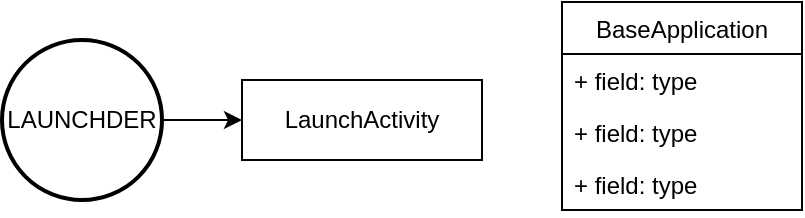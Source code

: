 <mxfile version="10.7.5" type="github"><diagram id="LY_eYe7dZWtp6PrBsC6T" name="Page-1"><mxGraphModel dx="1634" dy="715" grid="1" gridSize="10" guides="1" tooltips="1" connect="1" arrows="1" fold="1" page="1" pageScale="1" pageWidth="2339" pageHeight="3300" math="0" shadow="0"><root><mxCell id="0"/><mxCell id="1" parent="0"/><mxCell id="8fSGIkjytW1xS4swJIGb-1" value="LaunchActivity" style="rounded=0;whiteSpace=wrap;html=1;fillColor=none;" parent="1" vertex="1"><mxGeometry x="200" y="200" width="120" height="40" as="geometry"/></mxCell><mxCell id="8fSGIkjytW1xS4swJIGb-5" style="edgeStyle=orthogonalEdgeStyle;rounded=0;orthogonalLoop=1;jettySize=auto;html=1;exitX=1;exitY=0.5;exitDx=0;exitDy=0;exitPerimeter=0;" parent="1" source="8fSGIkjytW1xS4swJIGb-4" target="8fSGIkjytW1xS4swJIGb-1" edge="1"><mxGeometry relative="1" as="geometry"/></mxCell><mxCell id="8fSGIkjytW1xS4swJIGb-4" value="LAUNCHDER" style="strokeWidth=2;html=1;shape=mxgraph.flowchart.start_2;whiteSpace=wrap;fillColor=none;" parent="1" vertex="1"><mxGeometry x="80" y="180" width="80" height="80" as="geometry"/></mxCell><mxCell id="8fSGIkjytW1xS4swJIGb-11" value="BaseApplication" style="swimlane;fontStyle=0;childLayout=stackLayout;horizontal=1;startSize=26;fillColor=none;horizontalStack=0;resizeParent=1;resizeParentMax=0;resizeLast=0;collapsible=1;marginBottom=0;" parent="1" vertex="1"><mxGeometry x="360" y="161" width="120" height="104" as="geometry"/></mxCell><mxCell id="8fSGIkjytW1xS4swJIGb-12" value="+ field: type" style="text;strokeColor=none;fillColor=none;align=left;verticalAlign=top;spacingLeft=4;spacingRight=4;overflow=hidden;rotatable=0;points=[[0,0.5],[1,0.5]];portConstraint=eastwest;" parent="8fSGIkjytW1xS4swJIGb-11" vertex="1"><mxGeometry y="26" width="120" height="26" as="geometry"/></mxCell><mxCell id="8fSGIkjytW1xS4swJIGb-13" value="+ field: type" style="text;strokeColor=none;fillColor=none;align=left;verticalAlign=top;spacingLeft=4;spacingRight=4;overflow=hidden;rotatable=0;points=[[0,0.5],[1,0.5]];portConstraint=eastwest;" parent="8fSGIkjytW1xS4swJIGb-11" vertex="1"><mxGeometry y="52" width="120" height="26" as="geometry"/></mxCell><mxCell id="8fSGIkjytW1xS4swJIGb-14" value="+ field: type" style="text;strokeColor=none;fillColor=none;align=left;verticalAlign=top;spacingLeft=4;spacingRight=4;overflow=hidden;rotatable=0;points=[[0,0.5],[1,0.5]];portConstraint=eastwest;" parent="8fSGIkjytW1xS4swJIGb-11" vertex="1"><mxGeometry y="78" width="120" height="26" as="geometry"/></mxCell></root></mxGraphModel></diagram></mxfile>